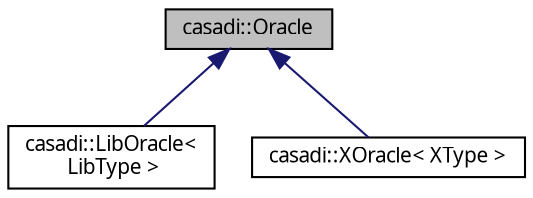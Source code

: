 digraph "casadi::Oracle"
{
  edge [fontname="FreeSans.ttf",fontsize="10",labelfontname="FreeSans.ttf",labelfontsize="10"];
  node [fontname="FreeSans.ttf",fontsize="10",shape=record];
  Node1 [label="casadi::Oracle",height=0.2,width=0.4,color="black", fillcolor="grey75", style="filled", fontcolor="black"];
  Node1 -> Node2 [dir="back",color="midnightblue",fontsize="10",style="solid",fontname="FreeSans.ttf"];
  Node2 [label="casadi::LibOracle\<\l LibType \>",height=0.2,width=0.4,color="black", fillcolor="white", style="filled",URL="$d8/d2a/classcasadi_1_1LibOracle.html"];
  Node1 -> Node3 [dir="back",color="midnightblue",fontsize="10",style="solid",fontname="FreeSans.ttf"];
  Node3 [label="casadi::XOracle\< XType \>",height=0.2,width=0.4,color="black", fillcolor="white", style="filled",URL="$df/d9c/classcasadi_1_1XOracle.html"];
}
